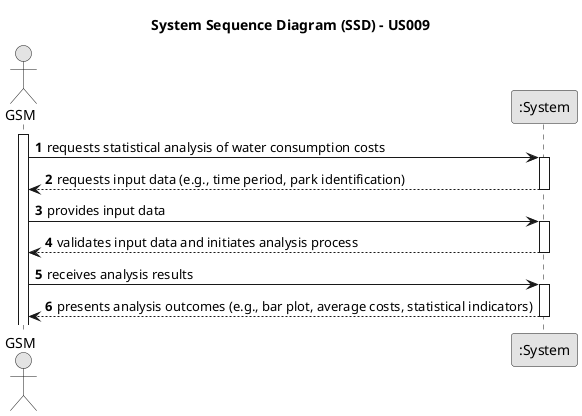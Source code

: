 @startuml
skinparam monochrome true
skinparam packageStyle rectangle
skinparam shadowing false

title System Sequence Diagram (SSD) - US009

autonumber

actor "GSM" as GSM
participant ":System" as System

activate GSM

    GSM -> System : requests statistical analysis of water consumption costs
    activate System

        System --> GSM : requests input data (e.g., time period, park identification)
    deactivate System

    GSM -> System : provides input data
    activate System

        System --> GSM : validates input data and initiates analysis process
    deactivate System

    GSM -> System : receives analysis results
    activate System

        System --> GSM : presents analysis outcomes (e.g., bar plot, average costs, statistical indicators)
    deactivate System

@enduml